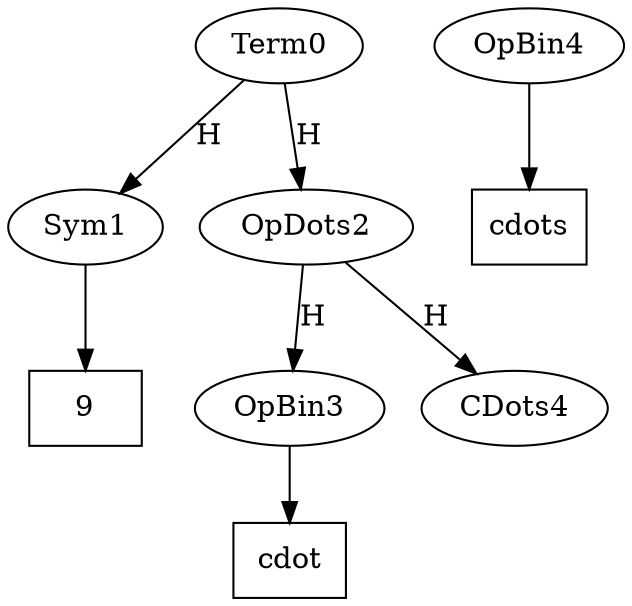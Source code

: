 digraph mathExp{
Term0 -> Sym1 [label=H]
T91 [shape=box,label="9"]
Sym1 -> T91
Term0 -> OpDots2 [label=H]
OpDots2 -> OpBin3 [label=H]
Tscdot3 [shape=box,label="\cdot"]
OpBin3 -> Tscdot3
OpDots2 -> CDots4 [label=H]
Tscdots4 [shape=box,label="\cdots"]
OpBin4 -> Tscdots4
}
